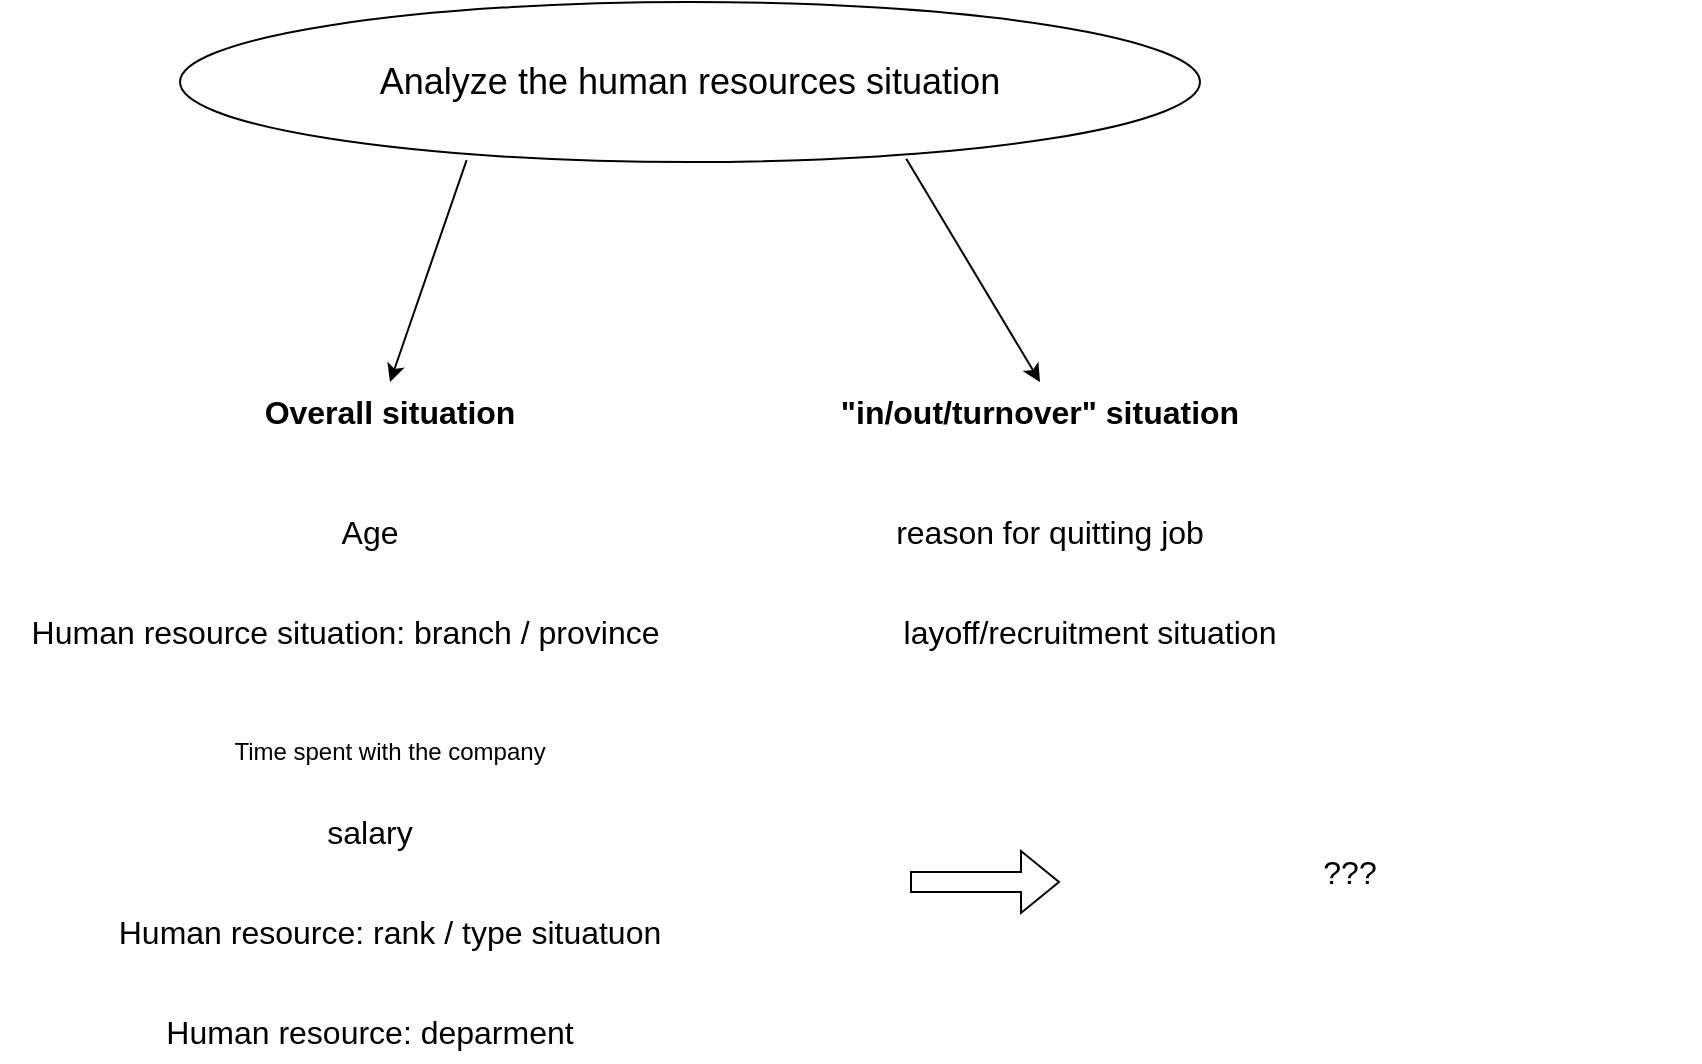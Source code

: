 <mxfile version="21.6.1" type="device">
  <diagram name="Page-1" id="xxst82PdgDdYwWCrPRml">
    <mxGraphModel dx="993" dy="-342" grid="1" gridSize="10" guides="1" tooltips="1" connect="1" arrows="1" fold="1" page="1" pageScale="1" pageWidth="850" pageHeight="1100" math="0" shadow="0">
      <root>
        <mxCell id="0" />
        <mxCell id="1" parent="0" />
        <mxCell id="CKn5apcOZ88T2fr3DwMD-43" value="" style="ellipse;whiteSpace=wrap;html=1;" parent="1" vertex="1">
          <mxGeometry x="100" y="1320" width="510" height="80" as="geometry" />
        </mxCell>
        <mxCell id="CKn5apcOZ88T2fr3DwMD-41" value="&lt;font style=&quot;font-size: 18px;&quot;&gt;Analyze the human resources situation&lt;/font&gt;" style="text;strokeColor=none;align=center;fillColor=none;html=1;verticalAlign=middle;whiteSpace=wrap;rounded=0;" parent="1" vertex="1">
          <mxGeometry x="175" y="1345" width="360" height="30" as="geometry" />
        </mxCell>
        <mxCell id="CKn5apcOZ88T2fr3DwMD-44" value="&lt;font style=&quot;font-size: 16px;&quot;&gt;Human resource situation: branch / province&amp;nbsp;&lt;/font&gt;" style="text;strokeColor=none;align=center;fillColor=none;html=1;verticalAlign=middle;whiteSpace=wrap;rounded=0;" parent="1" vertex="1">
          <mxGeometry x="10" y="1620" width="350" height="30" as="geometry" />
        </mxCell>
        <mxCell id="CKn5apcOZ88T2fr3DwMD-45" value="&lt;font style=&quot;font-size: 16px;&quot;&gt;???&lt;/font&gt;" style="text;strokeColor=none;align=center;fillColor=none;html=1;verticalAlign=middle;whiteSpace=wrap;rounded=0;" parent="1" vertex="1">
          <mxGeometry x="510" y="1740" width="350" height="30" as="geometry" />
        </mxCell>
        <mxCell id="CKn5apcOZ88T2fr3DwMD-46" value="&lt;font style=&quot;font-size: 16px;&quot;&gt;reason for quitting job&lt;/font&gt;" style="text;strokeColor=none;align=center;fillColor=none;html=1;verticalAlign=middle;whiteSpace=wrap;rounded=0;" parent="1" vertex="1">
          <mxGeometry x="360" y="1570" width="350" height="30" as="geometry" />
        </mxCell>
        <mxCell id="CKn5apcOZ88T2fr3DwMD-47" value="&lt;span style=&quot;font-size: 16px;&quot;&gt;Age&lt;/span&gt;" style="text;strokeColor=none;align=center;fillColor=none;html=1;verticalAlign=middle;whiteSpace=wrap;rounded=0;" parent="1" vertex="1">
          <mxGeometry x="20" y="1570" width="350" height="30" as="geometry" />
        </mxCell>
        <mxCell id="CKn5apcOZ88T2fr3DwMD-48" value="&lt;span style=&quot;font-size: 16px;&quot;&gt;Human resource: deparment&lt;/span&gt;" style="text;strokeColor=none;align=center;fillColor=none;html=1;verticalAlign=middle;whiteSpace=wrap;rounded=0;" parent="1" vertex="1">
          <mxGeometry x="20" y="1820" width="350" height="30" as="geometry" />
        </mxCell>
        <mxCell id="CKn5apcOZ88T2fr3DwMD-49" value="&lt;span style=&quot;font-size: 16px;&quot;&gt;Human resource: rank / type situatuon&lt;/span&gt;" style="text;strokeColor=none;align=center;fillColor=none;html=1;verticalAlign=middle;whiteSpace=wrap;rounded=0;" parent="1" vertex="1">
          <mxGeometry x="30" y="1770" width="350" height="30" as="geometry" />
        </mxCell>
        <mxCell id="CKn5apcOZ88T2fr3DwMD-50" value="Time spent with the company" style="text;strokeColor=none;align=center;fillColor=none;html=1;verticalAlign=middle;whiteSpace=wrap;rounded=0;" parent="1" vertex="1">
          <mxGeometry x="30" y="1680" width="350" height="30" as="geometry" />
        </mxCell>
        <mxCell id="CKn5apcOZ88T2fr3DwMD-51" value="&lt;span style=&quot;font-size: 16px;&quot;&gt;salary&lt;/span&gt;" style="text;strokeColor=none;align=center;fillColor=none;html=1;verticalAlign=middle;whiteSpace=wrap;rounded=0;" parent="1" vertex="1">
          <mxGeometry x="20" y="1720" width="350" height="30" as="geometry" />
        </mxCell>
        <mxCell id="CKn5apcOZ88T2fr3DwMD-52" value="&lt;font style=&quot;font-size: 16px;&quot;&gt;&quot;in/out/turnover&quot; situation&lt;/font&gt;" style="text;strokeColor=none;align=center;fillColor=none;html=1;verticalAlign=middle;whiteSpace=wrap;rounded=0;fontStyle=1" parent="1" vertex="1">
          <mxGeometry x="410" y="1510" width="240" height="30" as="geometry" />
        </mxCell>
        <mxCell id="CKn5apcOZ88T2fr3DwMD-53" value="&lt;font style=&quot;font-size: 16px;&quot;&gt;Overall situation&lt;/font&gt;" style="text;strokeColor=none;align=center;fillColor=none;html=1;verticalAlign=middle;whiteSpace=wrap;rounded=0;fontStyle=1" parent="1" vertex="1">
          <mxGeometry x="110" y="1510" width="190" height="30" as="geometry" />
        </mxCell>
        <mxCell id="CKn5apcOZ88T2fr3DwMD-54" value="" style="endArrow=classic;html=1;rounded=0;exitX=0.281;exitY=0.988;exitDx=0;exitDy=0;exitPerimeter=0;entryX=0.5;entryY=0;entryDx=0;entryDy=0;" parent="1" source="CKn5apcOZ88T2fr3DwMD-43" target="CKn5apcOZ88T2fr3DwMD-53" edge="1">
          <mxGeometry width="50" height="50" relative="1" as="geometry">
            <mxPoint x="450" y="1490" as="sourcePoint" />
            <mxPoint x="500" y="1440" as="targetPoint" />
          </mxGeometry>
        </mxCell>
        <mxCell id="CKn5apcOZ88T2fr3DwMD-55" value="" style="endArrow=classic;html=1;rounded=0;exitX=0.712;exitY=0.979;exitDx=0;exitDy=0;exitPerimeter=0;entryX=0.5;entryY=0;entryDx=0;entryDy=0;" parent="1" source="CKn5apcOZ88T2fr3DwMD-43" target="CKn5apcOZ88T2fr3DwMD-52" edge="1">
          <mxGeometry width="50" height="50" relative="1" as="geometry">
            <mxPoint x="450" y="1490" as="sourcePoint" />
            <mxPoint x="500" y="1440" as="targetPoint" />
          </mxGeometry>
        </mxCell>
        <mxCell id="CKn5apcOZ88T2fr3DwMD-57" value="" style="shape=flexArrow;endArrow=classic;html=1;rounded=0;" parent="1" edge="1">
          <mxGeometry width="50" height="50" relative="1" as="geometry">
            <mxPoint x="465" y="1760" as="sourcePoint" />
            <mxPoint x="540" y="1760" as="targetPoint" />
          </mxGeometry>
        </mxCell>
        <mxCell id="CKn5apcOZ88T2fr3DwMD-58" value="&lt;font style=&quot;font-size: 16px;&quot;&gt;layoff/recruitment situation&lt;/font&gt;" style="text;strokeColor=none;align=center;fillColor=none;html=1;verticalAlign=middle;whiteSpace=wrap;rounded=0;" parent="1" vertex="1">
          <mxGeometry x="380" y="1620" width="350" height="30" as="geometry" />
        </mxCell>
      </root>
    </mxGraphModel>
  </diagram>
</mxfile>
